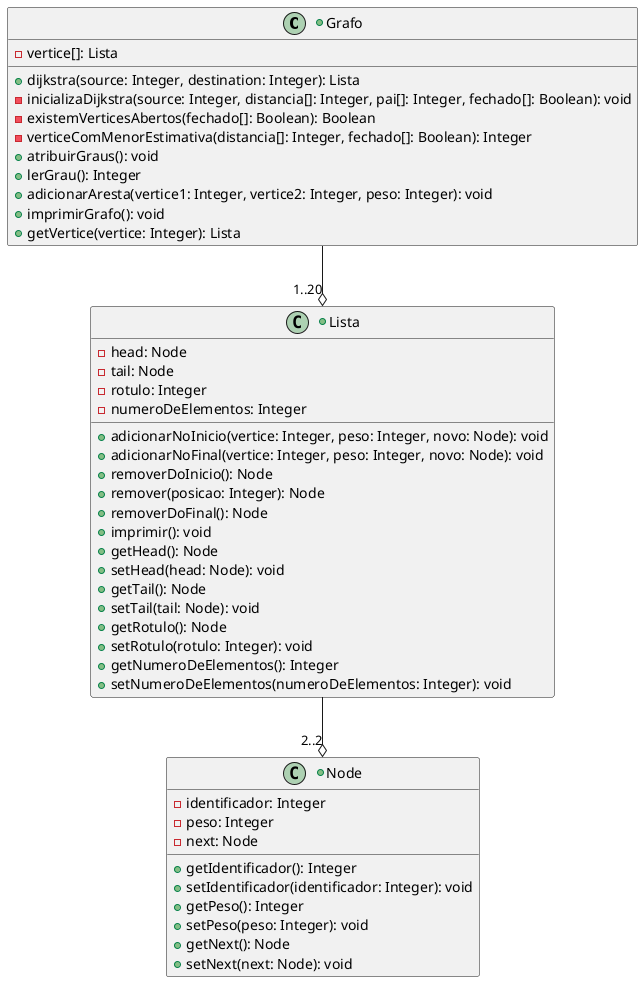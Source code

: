 @startuml Estruturas
+class Grafo{
    -vertice[]: Lista

    +dijkstra(source: Integer, destination: Integer): Lista
    -inicializaDijkstra(source: Integer, distancia[]: Integer, pai[]: Integer, fechado[]: Boolean): void
    -existemVerticesAbertos(fechado[]: Boolean): Boolean
    -verticeComMenorEstimativa(distancia[]: Integer, fechado[]: Boolean): Integer
    +atribuirGraus(): void
    +lerGrau(): Integer
    +adicionarAresta(vertice1: Integer, vertice2: Integer, peso: Integer): void
    +imprimirGrafo(): void
    +getVertice(vertice: Integer): Lista

}

+class Lista{
    -head: Node
    -tail: Node
    -rotulo: Integer
    -numeroDeElementos: Integer

    +adicionarNoInicio(vertice: Integer, peso: Integer, novo: Node): void
    +adicionarNoFinal(vertice: Integer, peso: Integer, novo: Node): void
    +removerDoInicio(): Node
    +remover(posicao: Integer): Node
    +removerDoFinal(): Node
    +imprimir(): void
    +getHead(): Node
    +setHead(head: Node): void
    +getTail(): Node
    +setTail(tail: Node): void
    +getRotulo(): Node
    +setRotulo(rotulo: Integer): void
    +getNumeroDeElementos(): Integer
    +setNumeroDeElementos(numeroDeElementos: Integer): void

}

+class Node{
    -identificador: Integer
    -peso: Integer
    -next: Node

    +getIdentificador(): Integer
    +setIdentificador(identificador: Integer): void
    +getPeso(): Integer
    +setPeso(peso: Integer): void
    +getNext(): Node
    +setNext(next: Node): void

}

Grafo --o "1..20" Lista
Lista --o "2..2" Node

@enduml